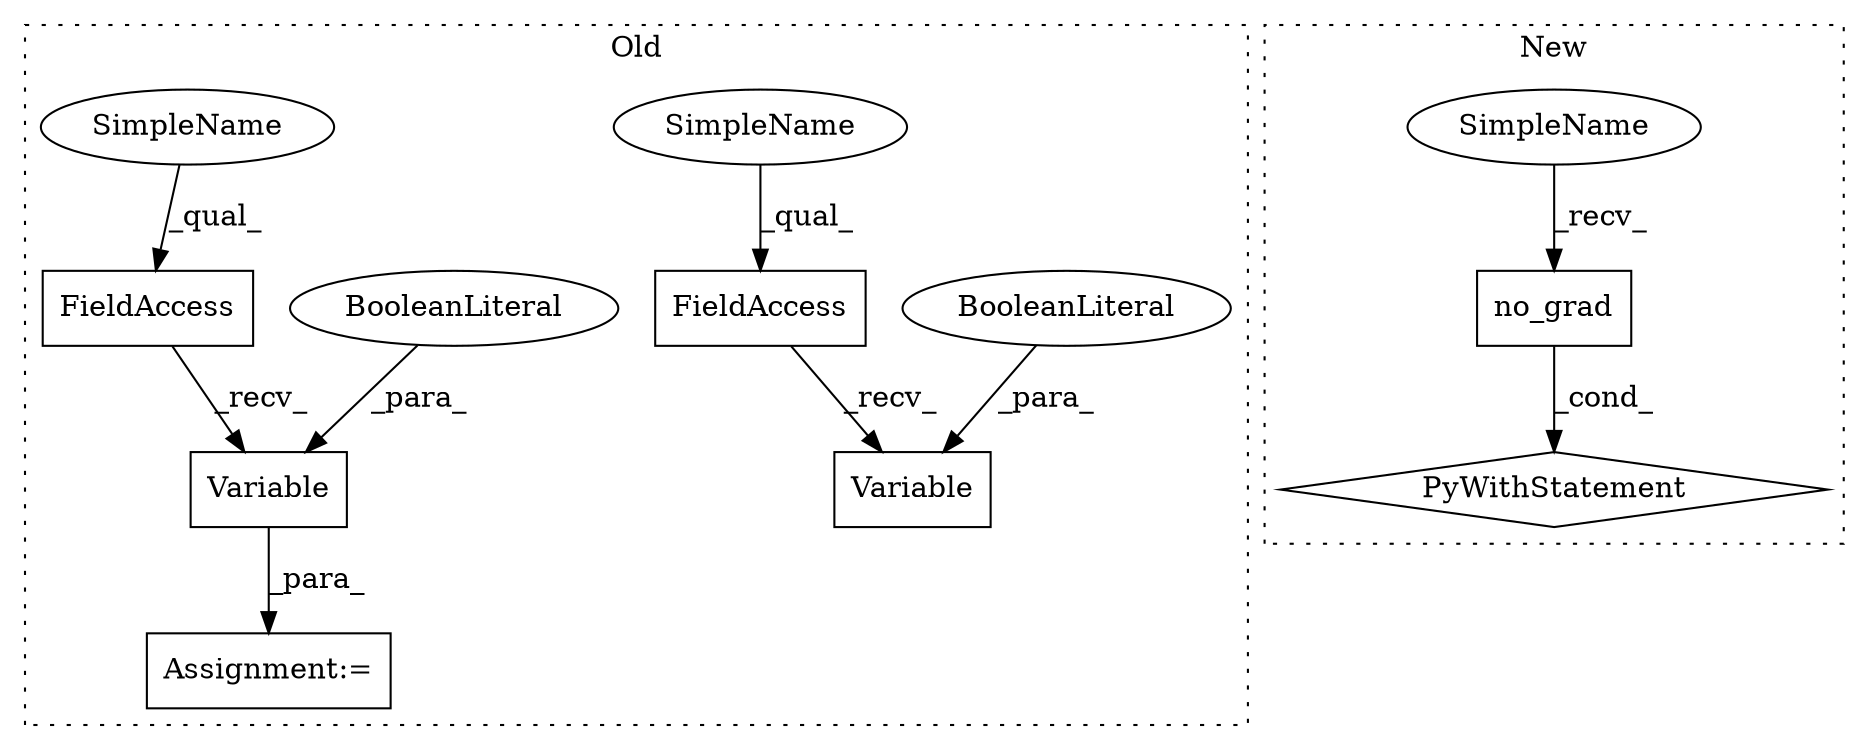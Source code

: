 digraph G {
subgraph cluster0 {
1 [label="Variable" a="32" s="7216,7236" l="9,1" shape="box"];
3 [label="BooleanLiteral" a="9" s="7232" l="4" shape="ellipse"];
5 [label="Assignment:=" a="7" s="7200" l="1" shape="box"];
6 [label="FieldAccess" a="22" s="7201" l="14" shape="box"];
7 [label="FieldAccess" a="22" s="7147" l="14" shape="box"];
8 [label="Variable" a="32" s="7162,7181" l="9,1" shape="box"];
9 [label="BooleanLiteral" a="9" s="7177" l="4" shape="ellipse"];
10 [label="SimpleName" a="42" s="7147" l="5" shape="ellipse"];
11 [label="SimpleName" a="42" s="7201" l="5" shape="ellipse"];
label = "Old";
style="dotted";
}
subgraph cluster1 {
2 [label="no_grad" a="32" s="6793" l="9" shape="box"];
4 [label="PyWithStatement" a="104" s="6777,6802" l="10,2" shape="diamond"];
12 [label="SimpleName" a="42" s="6787" l="5" shape="ellipse"];
label = "New";
style="dotted";
}
1 -> 5 [label="_para_"];
2 -> 4 [label="_cond_"];
3 -> 1 [label="_para_"];
6 -> 1 [label="_recv_"];
7 -> 8 [label="_recv_"];
9 -> 8 [label="_para_"];
10 -> 7 [label="_qual_"];
11 -> 6 [label="_qual_"];
12 -> 2 [label="_recv_"];
}